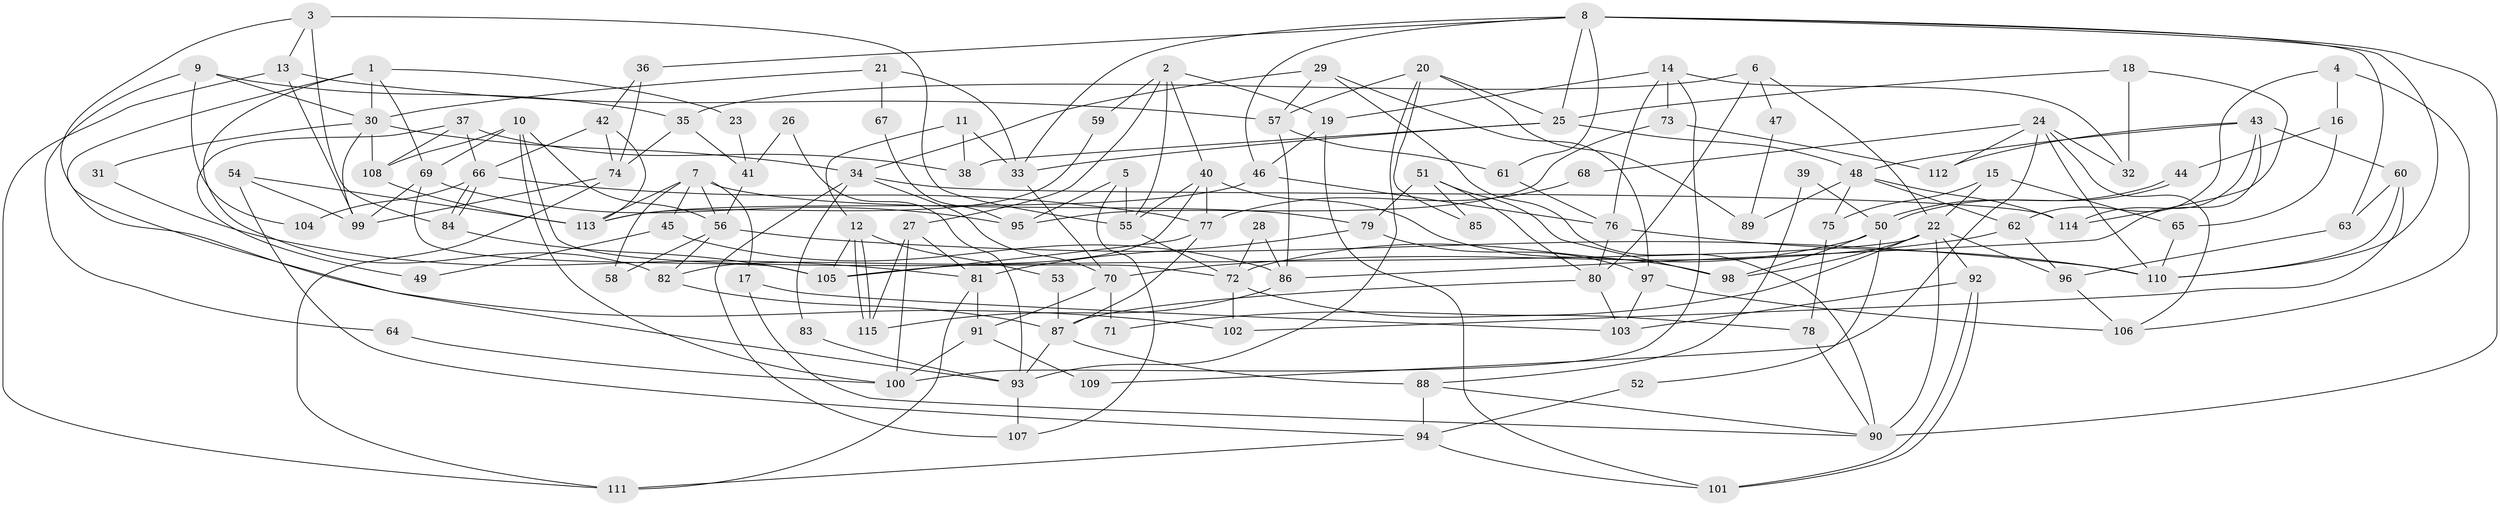 // coarse degree distribution, {9: 0.16216216216216217, 8: 0.21621621621621623, 3: 0.08108108108108109, 6: 0.10810810810810811, 11: 0.02702702702702703, 4: 0.08108108108108109, 7: 0.13513513513513514, 5: 0.08108108108108109, 10: 0.05405405405405406, 2: 0.05405405405405406}
// Generated by graph-tools (version 1.1) at 2025/51/03/04/25 22:51:13]
// undirected, 115 vertices, 230 edges
graph export_dot {
  node [color=gray90,style=filled];
  1;
  2;
  3;
  4;
  5;
  6;
  7;
  8;
  9;
  10;
  11;
  12;
  13;
  14;
  15;
  16;
  17;
  18;
  19;
  20;
  21;
  22;
  23;
  24;
  25;
  26;
  27;
  28;
  29;
  30;
  31;
  32;
  33;
  34;
  35;
  36;
  37;
  38;
  39;
  40;
  41;
  42;
  43;
  44;
  45;
  46;
  47;
  48;
  49;
  50;
  51;
  52;
  53;
  54;
  55;
  56;
  57;
  58;
  59;
  60;
  61;
  62;
  63;
  64;
  65;
  66;
  67;
  68;
  69;
  70;
  71;
  72;
  73;
  74;
  75;
  76;
  77;
  78;
  79;
  80;
  81;
  82;
  83;
  84;
  85;
  86;
  87;
  88;
  89;
  90;
  91;
  92;
  93;
  94;
  95;
  96;
  97;
  98;
  99;
  100;
  101;
  102;
  103;
  104;
  105;
  106;
  107;
  108;
  109;
  110;
  111;
  112;
  113;
  114;
  115;
  1 -- 30;
  1 -- 93;
  1 -- 23;
  1 -- 69;
  1 -- 82;
  2 -- 27;
  2 -- 40;
  2 -- 19;
  2 -- 55;
  2 -- 59;
  3 -- 55;
  3 -- 102;
  3 -- 13;
  3 -- 84;
  4 -- 106;
  4 -- 62;
  4 -- 16;
  5 -- 95;
  5 -- 55;
  5 -- 107;
  6 -- 22;
  6 -- 80;
  6 -- 35;
  6 -- 47;
  7 -- 56;
  7 -- 113;
  7 -- 17;
  7 -- 45;
  7 -- 58;
  7 -- 79;
  8 -- 90;
  8 -- 46;
  8 -- 25;
  8 -- 33;
  8 -- 36;
  8 -- 61;
  8 -- 63;
  8 -- 110;
  9 -- 30;
  9 -- 35;
  9 -- 64;
  9 -- 104;
  10 -- 69;
  10 -- 108;
  10 -- 56;
  10 -- 72;
  10 -- 100;
  11 -- 12;
  11 -- 33;
  11 -- 38;
  12 -- 115;
  12 -- 115;
  12 -- 105;
  12 -- 53;
  13 -- 99;
  13 -- 57;
  13 -- 111;
  14 -- 76;
  14 -- 32;
  14 -- 19;
  14 -- 73;
  14 -- 100;
  15 -- 75;
  15 -- 22;
  15 -- 65;
  16 -- 65;
  16 -- 44;
  17 -- 90;
  17 -- 103;
  18 -- 114;
  18 -- 25;
  18 -- 32;
  19 -- 46;
  19 -- 101;
  20 -- 57;
  20 -- 25;
  20 -- 85;
  20 -- 89;
  20 -- 93;
  21 -- 33;
  21 -- 30;
  21 -- 67;
  22 -- 105;
  22 -- 90;
  22 -- 71;
  22 -- 92;
  22 -- 96;
  22 -- 98;
  23 -- 41;
  24 -- 110;
  24 -- 106;
  24 -- 32;
  24 -- 68;
  24 -- 109;
  24 -- 112;
  25 -- 33;
  25 -- 38;
  25 -- 48;
  26 -- 93;
  26 -- 41;
  27 -- 81;
  27 -- 100;
  27 -- 115;
  28 -- 72;
  28 -- 86;
  29 -- 97;
  29 -- 34;
  29 -- 57;
  29 -- 90;
  30 -- 34;
  30 -- 99;
  30 -- 31;
  30 -- 108;
  31 -- 81;
  33 -- 70;
  34 -- 114;
  34 -- 107;
  34 -- 70;
  34 -- 83;
  35 -- 74;
  35 -- 41;
  36 -- 42;
  36 -- 74;
  37 -- 38;
  37 -- 66;
  37 -- 49;
  37 -- 108;
  39 -- 88;
  39 -- 50;
  40 -- 77;
  40 -- 98;
  40 -- 55;
  40 -- 82;
  41 -- 56;
  42 -- 74;
  42 -- 113;
  42 -- 66;
  43 -- 86;
  43 -- 48;
  43 -- 60;
  43 -- 112;
  43 -- 114;
  44 -- 50;
  44 -- 50;
  45 -- 86;
  45 -- 49;
  46 -- 76;
  46 -- 113;
  47 -- 89;
  48 -- 62;
  48 -- 75;
  48 -- 89;
  48 -- 114;
  50 -- 72;
  50 -- 52;
  50 -- 98;
  51 -- 80;
  51 -- 98;
  51 -- 79;
  51 -- 85;
  52 -- 94;
  53 -- 87;
  54 -- 94;
  54 -- 113;
  54 -- 99;
  55 -- 72;
  56 -- 82;
  56 -- 58;
  56 -- 110;
  57 -- 61;
  57 -- 86;
  59 -- 113;
  60 -- 110;
  60 -- 63;
  60 -- 102;
  61 -- 76;
  62 -- 70;
  62 -- 96;
  63 -- 96;
  64 -- 100;
  65 -- 110;
  66 -- 84;
  66 -- 84;
  66 -- 77;
  66 -- 104;
  67 -- 95;
  68 -- 77;
  69 -- 105;
  69 -- 95;
  69 -- 99;
  70 -- 91;
  70 -- 71;
  72 -- 78;
  72 -- 102;
  73 -- 112;
  73 -- 95;
  74 -- 99;
  74 -- 111;
  75 -- 78;
  76 -- 110;
  76 -- 80;
  77 -- 87;
  77 -- 105;
  78 -- 90;
  79 -- 81;
  79 -- 97;
  80 -- 103;
  80 -- 87;
  81 -- 111;
  81 -- 91;
  82 -- 87;
  83 -- 93;
  84 -- 105;
  86 -- 115;
  87 -- 88;
  87 -- 93;
  88 -- 94;
  88 -- 90;
  91 -- 100;
  91 -- 109;
  92 -- 101;
  92 -- 101;
  92 -- 103;
  93 -- 107;
  94 -- 111;
  94 -- 101;
  96 -- 106;
  97 -- 103;
  97 -- 106;
  108 -- 113;
}
